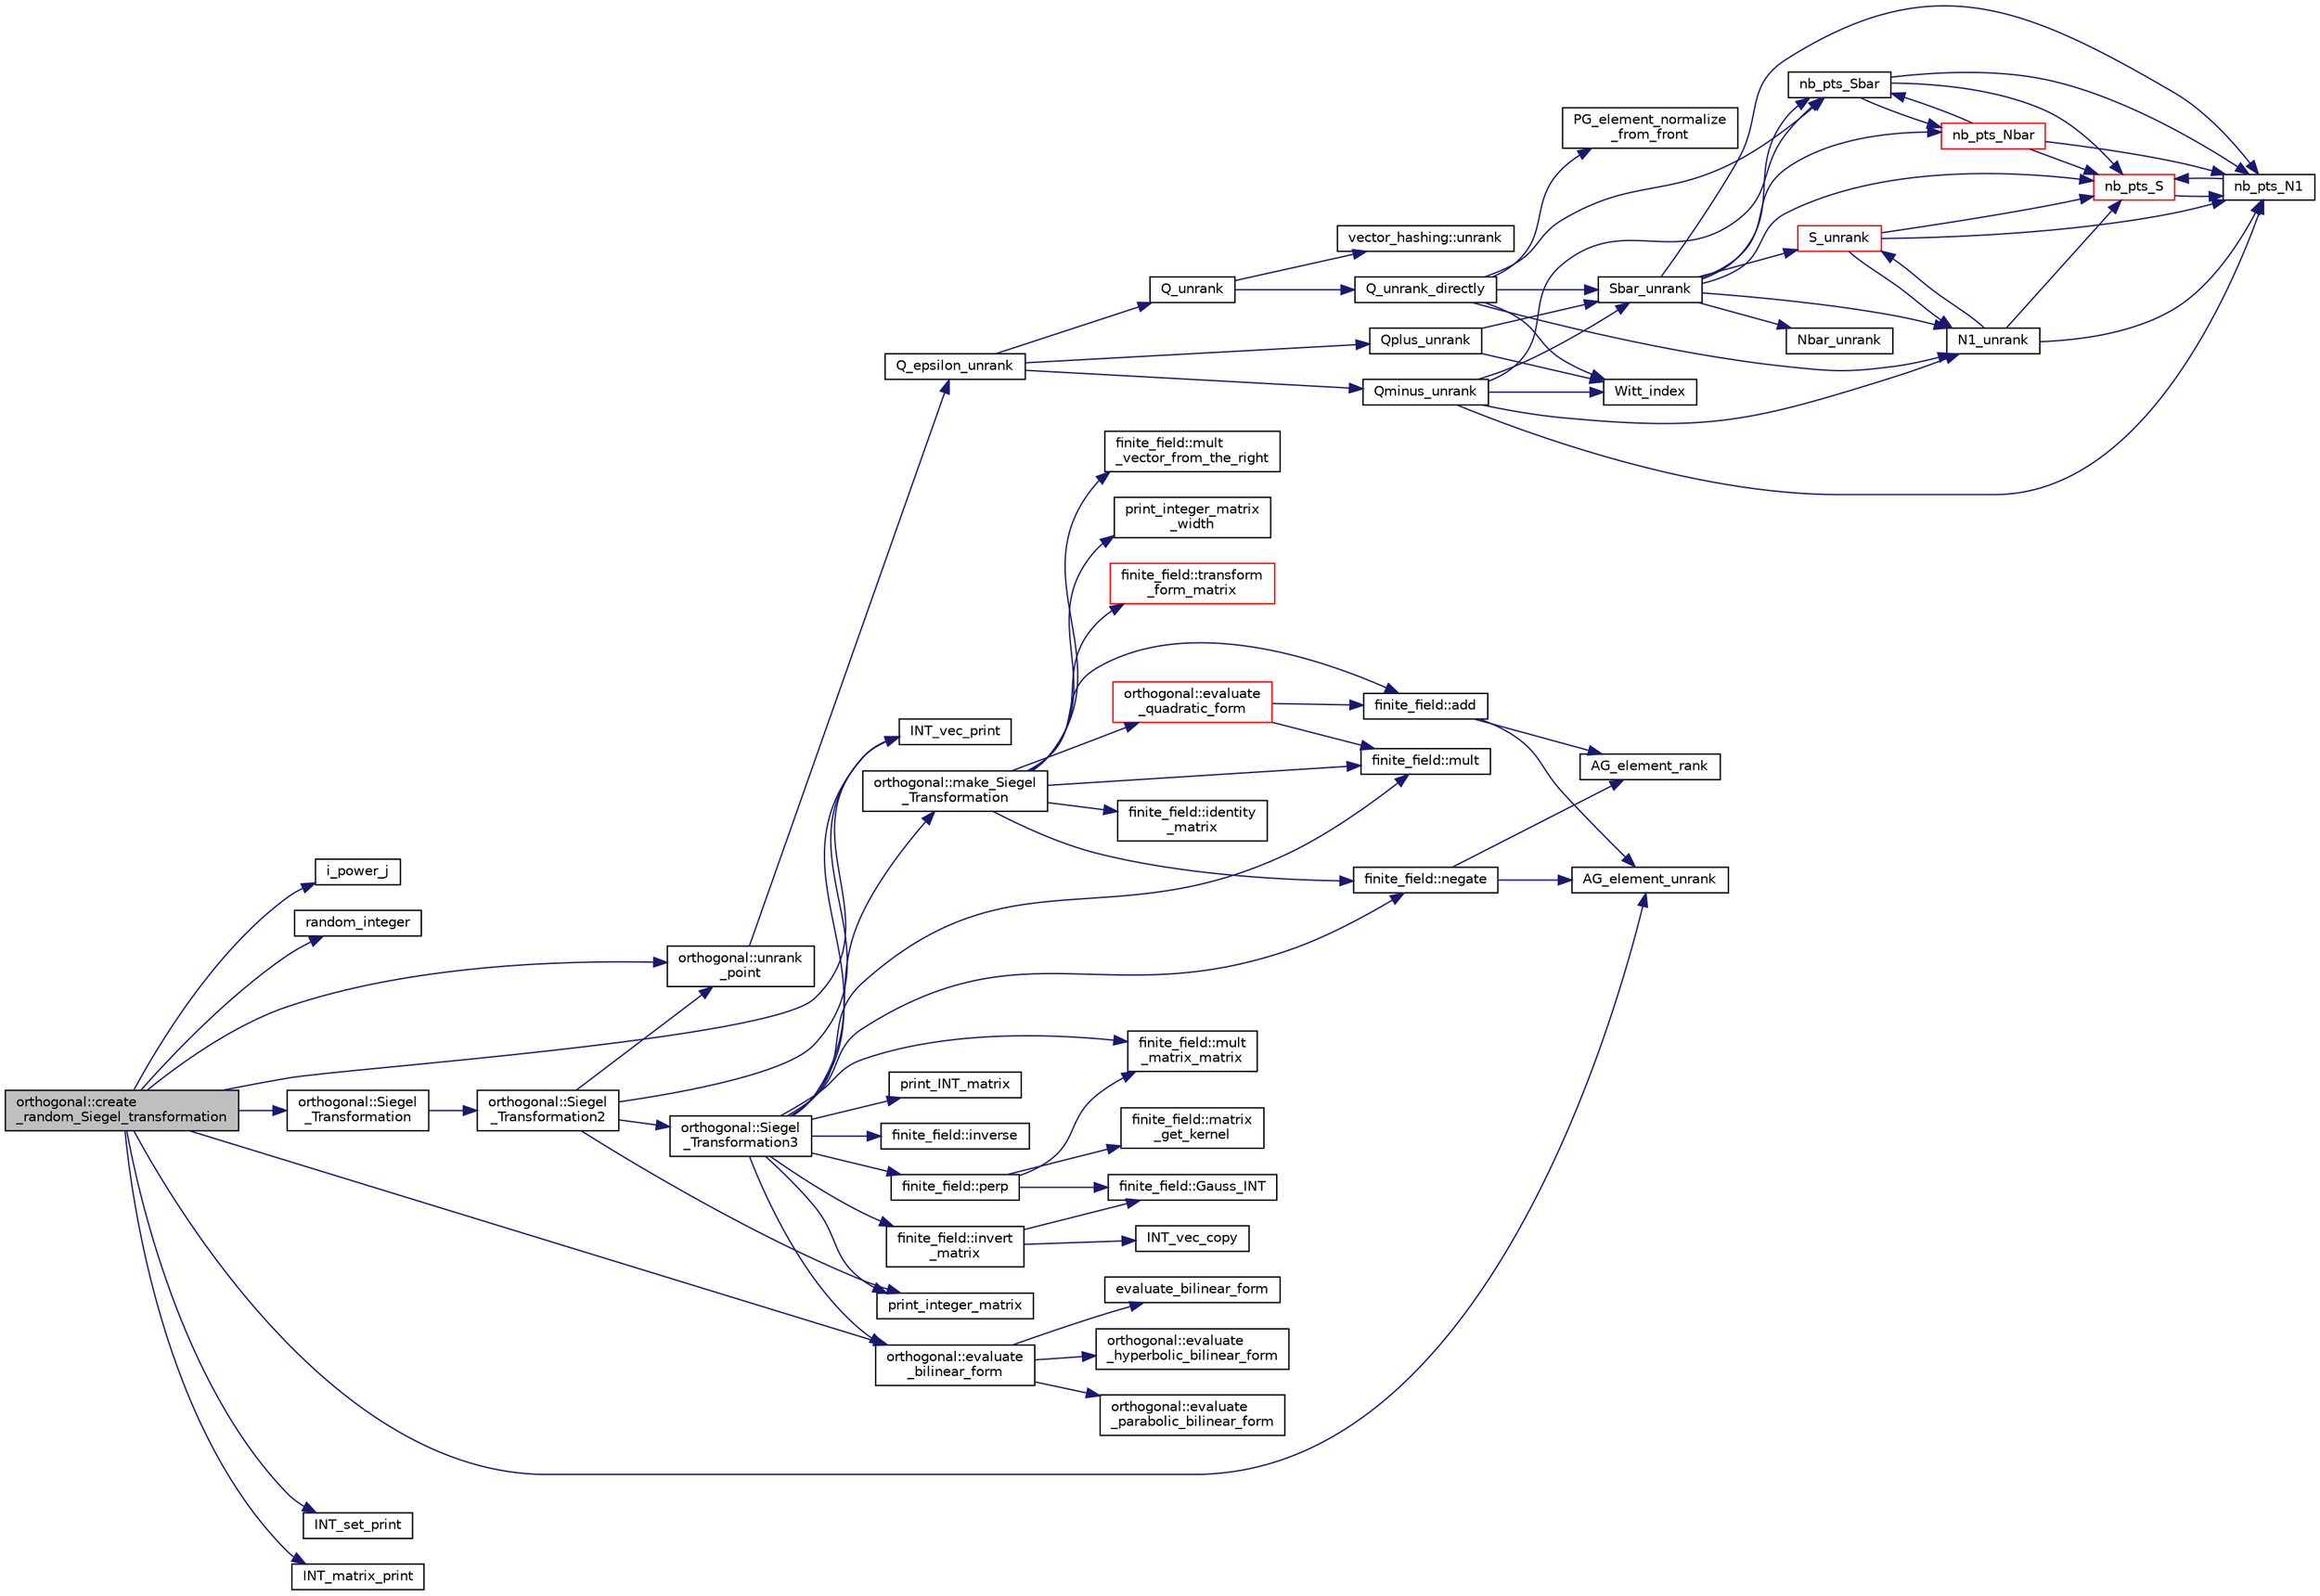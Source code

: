 digraph "orthogonal::create_random_Siegel_transformation"
{
  edge [fontname="Helvetica",fontsize="10",labelfontname="Helvetica",labelfontsize="10"];
  node [fontname="Helvetica",fontsize="10",shape=record];
  rankdir="LR";
  Node2977 [label="orthogonal::create\l_random_Siegel_transformation",height=0.2,width=0.4,color="black", fillcolor="grey75", style="filled", fontcolor="black"];
  Node2977 -> Node2978 [color="midnightblue",fontsize="10",style="solid",fontname="Helvetica"];
  Node2978 [label="i_power_j",height=0.2,width=0.4,color="black", fillcolor="white", style="filled",URL="$de/dc5/algebra__and__number__theory_8h.html#a39b321523e8957d701618bb5cac542b5"];
  Node2977 -> Node2979 [color="midnightblue",fontsize="10",style="solid",fontname="Helvetica"];
  Node2979 [label="random_integer",height=0.2,width=0.4,color="black", fillcolor="white", style="filled",URL="$d5/db4/io__and__os_8h.html#a509937846575424b1c8863e1bb96a766"];
  Node2977 -> Node2980 [color="midnightblue",fontsize="10",style="solid",fontname="Helvetica"];
  Node2980 [label="orthogonal::unrank\l_point",height=0.2,width=0.4,color="black", fillcolor="white", style="filled",URL="$d7/daa/classorthogonal.html#ab655117100f7c66c19817b84ac5ac0a0"];
  Node2980 -> Node2981 [color="midnightblue",fontsize="10",style="solid",fontname="Helvetica"];
  Node2981 [label="Q_epsilon_unrank",height=0.2,width=0.4,color="black", fillcolor="white", style="filled",URL="$d4/d67/geometry_8h.html#af162c4d30d4a6528299e37551c353e7b"];
  Node2981 -> Node2982 [color="midnightblue",fontsize="10",style="solid",fontname="Helvetica"];
  Node2982 [label="Q_unrank",height=0.2,width=0.4,color="black", fillcolor="white", style="filled",URL="$db/da0/lib_2foundations_2geometry_2orthogonal__points_8_c.html#a6d02923d5b54ef796934e753e6f5b65b"];
  Node2982 -> Node2983 [color="midnightblue",fontsize="10",style="solid",fontname="Helvetica"];
  Node2983 [label="vector_hashing::unrank",height=0.2,width=0.4,color="black", fillcolor="white", style="filled",URL="$d8/daa/classvector__hashing.html#abbebd3a96a6d27a34b9b49af99e2ed3d"];
  Node2982 -> Node2984 [color="midnightblue",fontsize="10",style="solid",fontname="Helvetica"];
  Node2984 [label="Q_unrank_directly",height=0.2,width=0.4,color="black", fillcolor="white", style="filled",URL="$db/da0/lib_2foundations_2geometry_2orthogonal__points_8_c.html#a105e7e72249e78fcf0785c69099d90ce"];
  Node2984 -> Node2985 [color="midnightblue",fontsize="10",style="solid",fontname="Helvetica"];
  Node2985 [label="Witt_index",height=0.2,width=0.4,color="black", fillcolor="white", style="filled",URL="$db/da0/lib_2foundations_2geometry_2orthogonal__points_8_c.html#ab3483ecb9859a6758f82b5327da50534"];
  Node2984 -> Node2986 [color="midnightblue",fontsize="10",style="solid",fontname="Helvetica"];
  Node2986 [label="nb_pts_Sbar",height=0.2,width=0.4,color="black", fillcolor="white", style="filled",URL="$db/da0/lib_2foundations_2geometry_2orthogonal__points_8_c.html#a986dda26505c9934c771578b084f67cc"];
  Node2986 -> Node2987 [color="midnightblue",fontsize="10",style="solid",fontname="Helvetica"];
  Node2987 [label="nb_pts_S",height=0.2,width=0.4,color="red", fillcolor="white", style="filled",URL="$db/da0/lib_2foundations_2geometry_2orthogonal__points_8_c.html#a9bc3dec6e722644d182738102c3e04f3"];
  Node2987 -> Node2989 [color="midnightblue",fontsize="10",style="solid",fontname="Helvetica"];
  Node2989 [label="nb_pts_N1",height=0.2,width=0.4,color="black", fillcolor="white", style="filled",URL="$db/da0/lib_2foundations_2geometry_2orthogonal__points_8_c.html#ae0f2e1c76523db67b4ec9629ccc35bc6"];
  Node2989 -> Node2987 [color="midnightblue",fontsize="10",style="solid",fontname="Helvetica"];
  Node2986 -> Node2990 [color="midnightblue",fontsize="10",style="solid",fontname="Helvetica"];
  Node2990 [label="nb_pts_Nbar",height=0.2,width=0.4,color="red", fillcolor="white", style="filled",URL="$db/da0/lib_2foundations_2geometry_2orthogonal__points_8_c.html#a51b4684a176c6841fd3cd6c34c684c2c"];
  Node2990 -> Node2986 [color="midnightblue",fontsize="10",style="solid",fontname="Helvetica"];
  Node2990 -> Node2987 [color="midnightblue",fontsize="10",style="solid",fontname="Helvetica"];
  Node2990 -> Node2989 [color="midnightblue",fontsize="10",style="solid",fontname="Helvetica"];
  Node2986 -> Node2989 [color="midnightblue",fontsize="10",style="solid",fontname="Helvetica"];
  Node2984 -> Node2991 [color="midnightblue",fontsize="10",style="solid",fontname="Helvetica"];
  Node2991 [label="Sbar_unrank",height=0.2,width=0.4,color="black", fillcolor="white", style="filled",URL="$db/da0/lib_2foundations_2geometry_2orthogonal__points_8_c.html#a65d9b9ccfff12dd92f4f4e8360701c98"];
  Node2991 -> Node2986 [color="midnightblue",fontsize="10",style="solid",fontname="Helvetica"];
  Node2991 -> Node2987 [color="midnightblue",fontsize="10",style="solid",fontname="Helvetica"];
  Node2991 -> Node2992 [color="midnightblue",fontsize="10",style="solid",fontname="Helvetica"];
  Node2992 [label="S_unrank",height=0.2,width=0.4,color="red", fillcolor="white", style="filled",URL="$db/da0/lib_2foundations_2geometry_2orthogonal__points_8_c.html#a18964a35af25f1b4a85f4eaeb1543d92"];
  Node2992 -> Node2987 [color="midnightblue",fontsize="10",style="solid",fontname="Helvetica"];
  Node2992 -> Node2989 [color="midnightblue",fontsize="10",style="solid",fontname="Helvetica"];
  Node2992 -> Node2994 [color="midnightblue",fontsize="10",style="solid",fontname="Helvetica"];
  Node2994 [label="N1_unrank",height=0.2,width=0.4,color="black", fillcolor="white", style="filled",URL="$db/da0/lib_2foundations_2geometry_2orthogonal__points_8_c.html#aa9427e27f7f207c1baff3a34cc5d78cf"];
  Node2994 -> Node2987 [color="midnightblue",fontsize="10",style="solid",fontname="Helvetica"];
  Node2994 -> Node2989 [color="midnightblue",fontsize="10",style="solid",fontname="Helvetica"];
  Node2994 -> Node2992 [color="midnightblue",fontsize="10",style="solid",fontname="Helvetica"];
  Node2991 -> Node2990 [color="midnightblue",fontsize="10",style="solid",fontname="Helvetica"];
  Node2991 -> Node2989 [color="midnightblue",fontsize="10",style="solid",fontname="Helvetica"];
  Node2991 -> Node2998 [color="midnightblue",fontsize="10",style="solid",fontname="Helvetica"];
  Node2998 [label="Nbar_unrank",height=0.2,width=0.4,color="black", fillcolor="white", style="filled",URL="$db/da0/lib_2foundations_2geometry_2orthogonal__points_8_c.html#ad641d8fb061c898a2c18266e263fb278"];
  Node2991 -> Node2994 [color="midnightblue",fontsize="10",style="solid",fontname="Helvetica"];
  Node2984 -> Node2999 [color="midnightblue",fontsize="10",style="solid",fontname="Helvetica"];
  Node2999 [label="PG_element_normalize\l_from_front",height=0.2,width=0.4,color="black", fillcolor="white", style="filled",URL="$d4/d67/geometry_8h.html#af675caf5f9975573455c8d93cb56bf95"];
  Node2984 -> Node2994 [color="midnightblue",fontsize="10",style="solid",fontname="Helvetica"];
  Node2981 -> Node3000 [color="midnightblue",fontsize="10",style="solid",fontname="Helvetica"];
  Node3000 [label="Qplus_unrank",height=0.2,width=0.4,color="black", fillcolor="white", style="filled",URL="$db/da0/lib_2foundations_2geometry_2orthogonal__points_8_c.html#ad50512edd586919700e033744b4a03c8"];
  Node3000 -> Node2985 [color="midnightblue",fontsize="10",style="solid",fontname="Helvetica"];
  Node3000 -> Node2991 [color="midnightblue",fontsize="10",style="solid",fontname="Helvetica"];
  Node2981 -> Node3001 [color="midnightblue",fontsize="10",style="solid",fontname="Helvetica"];
  Node3001 [label="Qminus_unrank",height=0.2,width=0.4,color="black", fillcolor="white", style="filled",URL="$db/da0/lib_2foundations_2geometry_2orthogonal__points_8_c.html#ac2dd18f435ab479095b836a483c12c7d"];
  Node3001 -> Node2985 [color="midnightblue",fontsize="10",style="solid",fontname="Helvetica"];
  Node3001 -> Node2986 [color="midnightblue",fontsize="10",style="solid",fontname="Helvetica"];
  Node3001 -> Node2991 [color="midnightblue",fontsize="10",style="solid",fontname="Helvetica"];
  Node3001 -> Node2989 [color="midnightblue",fontsize="10",style="solid",fontname="Helvetica"];
  Node3001 -> Node2994 [color="midnightblue",fontsize="10",style="solid",fontname="Helvetica"];
  Node2977 -> Node3002 [color="midnightblue",fontsize="10",style="solid",fontname="Helvetica"];
  Node3002 [label="AG_element_unrank",height=0.2,width=0.4,color="black", fillcolor="white", style="filled",URL="$d4/d67/geometry_8h.html#a4a33b86c87b2879b97cfa1327abe2885"];
  Node2977 -> Node3003 [color="midnightblue",fontsize="10",style="solid",fontname="Helvetica"];
  Node3003 [label="orthogonal::evaluate\l_bilinear_form",height=0.2,width=0.4,color="black", fillcolor="white", style="filled",URL="$d7/daa/classorthogonal.html#a1cb22ce04ab60e22852f610ec3fe5c98"];
  Node3003 -> Node3004 [color="midnightblue",fontsize="10",style="solid",fontname="Helvetica"];
  Node3004 [label="orthogonal::evaluate\l_hyperbolic_bilinear_form",height=0.2,width=0.4,color="black", fillcolor="white", style="filled",URL="$d7/daa/classorthogonal.html#a839dc01b1c59a23b054ccf70c00cc9c9"];
  Node3003 -> Node3005 [color="midnightblue",fontsize="10",style="solid",fontname="Helvetica"];
  Node3005 [label="orthogonal::evaluate\l_parabolic_bilinear_form",height=0.2,width=0.4,color="black", fillcolor="white", style="filled",URL="$d7/daa/classorthogonal.html#a8ee79da4c853cd384a0028cbebbbe0ee"];
  Node3003 -> Node3006 [color="midnightblue",fontsize="10",style="solid",fontname="Helvetica"];
  Node3006 [label="evaluate_bilinear_form",height=0.2,width=0.4,color="black", fillcolor="white", style="filled",URL="$d4/d67/geometry_8h.html#ab6f6bfa144b4d2700e3ed27497d83d5f"];
  Node2977 -> Node3007 [color="midnightblue",fontsize="10",style="solid",fontname="Helvetica"];
  Node3007 [label="INT_set_print",height=0.2,width=0.4,color="black", fillcolor="white", style="filled",URL="$df/dbf/sajeeb_8_c.html#a97614645ec11df30e0e896367f91ffd9"];
  Node2977 -> Node3008 [color="midnightblue",fontsize="10",style="solid",fontname="Helvetica"];
  Node3008 [label="orthogonal::Siegel\l_Transformation",height=0.2,width=0.4,color="black", fillcolor="white", style="filled",URL="$d7/daa/classorthogonal.html#a27258e68c99323ac8de66fedbe565a3d"];
  Node3008 -> Node3009 [color="midnightblue",fontsize="10",style="solid",fontname="Helvetica"];
  Node3009 [label="orthogonal::Siegel\l_Transformation2",height=0.2,width=0.4,color="black", fillcolor="white", style="filled",URL="$d7/daa/classorthogonal.html#aaf1945ebd71495f1b362e5091d4b30ec"];
  Node3009 -> Node2980 [color="midnightblue",fontsize="10",style="solid",fontname="Helvetica"];
  Node3009 -> Node3010 [color="midnightblue",fontsize="10",style="solid",fontname="Helvetica"];
  Node3010 [label="INT_vec_print",height=0.2,width=0.4,color="black", fillcolor="white", style="filled",URL="$df/dbf/sajeeb_8_c.html#a79a5901af0b47dd0d694109543c027fe"];
  Node3009 -> Node3011 [color="midnightblue",fontsize="10",style="solid",fontname="Helvetica"];
  Node3011 [label="orthogonal::Siegel\l_Transformation3",height=0.2,width=0.4,color="black", fillcolor="white", style="filled",URL="$d7/daa/classorthogonal.html#ac9129abf3f825e8c7d5591d1ba116ac7"];
  Node3011 -> Node3012 [color="midnightblue",fontsize="10",style="solid",fontname="Helvetica"];
  Node3012 [label="print_INT_matrix",height=0.2,width=0.4,color="black", fillcolor="white", style="filled",URL="$d2/d7c/combinatorics_8_c.html#ad4cc855d33d97d2b05e36514ffe2ef03"];
  Node3011 -> Node3010 [color="midnightblue",fontsize="10",style="solid",fontname="Helvetica"];
  Node3011 -> Node3003 [color="midnightblue",fontsize="10",style="solid",fontname="Helvetica"];
  Node3011 -> Node3013 [color="midnightblue",fontsize="10",style="solid",fontname="Helvetica"];
  Node3013 [label="finite_field::inverse",height=0.2,width=0.4,color="black", fillcolor="white", style="filled",URL="$df/d5a/classfinite__field.html#a69f2a12c01e70b7ce2d115c5221c9cdd"];
  Node3011 -> Node3014 [color="midnightblue",fontsize="10",style="solid",fontname="Helvetica"];
  Node3014 [label="finite_field::mult",height=0.2,width=0.4,color="black", fillcolor="white", style="filled",URL="$df/d5a/classfinite__field.html#a24fb5917aa6d4d656fd855b7f44a13b0"];
  Node3011 -> Node3015 [color="midnightblue",fontsize="10",style="solid",fontname="Helvetica"];
  Node3015 [label="print_integer_matrix",height=0.2,width=0.4,color="black", fillcolor="white", style="filled",URL="$d5/db4/io__and__os_8h.html#ab4d187a9b89a64102b971201b789b653"];
  Node3011 -> Node3016 [color="midnightblue",fontsize="10",style="solid",fontname="Helvetica"];
  Node3016 [label="finite_field::perp",height=0.2,width=0.4,color="black", fillcolor="white", style="filled",URL="$df/d5a/classfinite__field.html#a7f4cbb62d037e07893f3c868eea3b818"];
  Node3016 -> Node3017 [color="midnightblue",fontsize="10",style="solid",fontname="Helvetica"];
  Node3017 [label="finite_field::mult\l_matrix_matrix",height=0.2,width=0.4,color="black", fillcolor="white", style="filled",URL="$df/d5a/classfinite__field.html#a5e28706b815838d0ec34de1fa74bc3c4"];
  Node3016 -> Node3018 [color="midnightblue",fontsize="10",style="solid",fontname="Helvetica"];
  Node3018 [label="finite_field::Gauss_INT",height=0.2,width=0.4,color="black", fillcolor="white", style="filled",URL="$df/d5a/classfinite__field.html#adb676d2e80341b53751326e3a58beb11"];
  Node3016 -> Node3019 [color="midnightblue",fontsize="10",style="solid",fontname="Helvetica"];
  Node3019 [label="finite_field::matrix\l_get_kernel",height=0.2,width=0.4,color="black", fillcolor="white", style="filled",URL="$df/d5a/classfinite__field.html#ac45780a927cee936df13d04d30d2d248"];
  Node3011 -> Node3020 [color="midnightblue",fontsize="10",style="solid",fontname="Helvetica"];
  Node3020 [label="finite_field::invert\l_matrix",height=0.2,width=0.4,color="black", fillcolor="white", style="filled",URL="$df/d5a/classfinite__field.html#adab449ef01b1feafe000c8fff7ae013f"];
  Node3020 -> Node3021 [color="midnightblue",fontsize="10",style="solid",fontname="Helvetica"];
  Node3021 [label="INT_vec_copy",height=0.2,width=0.4,color="black", fillcolor="white", style="filled",URL="$df/dbf/sajeeb_8_c.html#ac2d875e27e009af6ec04d17254d11075"];
  Node3020 -> Node3018 [color="midnightblue",fontsize="10",style="solid",fontname="Helvetica"];
  Node3011 -> Node3017 [color="midnightblue",fontsize="10",style="solid",fontname="Helvetica"];
  Node3011 -> Node3022 [color="midnightblue",fontsize="10",style="solid",fontname="Helvetica"];
  Node3022 [label="finite_field::negate",height=0.2,width=0.4,color="black", fillcolor="white", style="filled",URL="$df/d5a/classfinite__field.html#aa9d798298f25d4a9262b5bc5f1733e31"];
  Node3022 -> Node3002 [color="midnightblue",fontsize="10",style="solid",fontname="Helvetica"];
  Node3022 -> Node3023 [color="midnightblue",fontsize="10",style="solid",fontname="Helvetica"];
  Node3023 [label="AG_element_rank",height=0.2,width=0.4,color="black", fillcolor="white", style="filled",URL="$d4/d67/geometry_8h.html#ab2ac908d07dd8038fd996e26bdc75c17"];
  Node3011 -> Node3024 [color="midnightblue",fontsize="10",style="solid",fontname="Helvetica"];
  Node3024 [label="orthogonal::make_Siegel\l_Transformation",height=0.2,width=0.4,color="black", fillcolor="white", style="filled",URL="$d7/daa/classorthogonal.html#a0edc12b4b658b09345e41b351e9e8d26"];
  Node3024 -> Node3025 [color="midnightblue",fontsize="10",style="solid",fontname="Helvetica"];
  Node3025 [label="orthogonal::evaluate\l_quadratic_form",height=0.2,width=0.4,color="red", fillcolor="white", style="filled",URL="$d7/daa/classorthogonal.html#ad1654c2024a7cd213942ee1d0acdb82a"];
  Node3025 -> Node3014 [color="midnightblue",fontsize="10",style="solid",fontname="Helvetica"];
  Node3025 -> Node3027 [color="midnightblue",fontsize="10",style="solid",fontname="Helvetica"];
  Node3027 [label="finite_field::add",height=0.2,width=0.4,color="black", fillcolor="white", style="filled",URL="$df/d5a/classfinite__field.html#a8f12328a27500f3c7be0c849ebbc9d14"];
  Node3027 -> Node3002 [color="midnightblue",fontsize="10",style="solid",fontname="Helvetica"];
  Node3027 -> Node3023 [color="midnightblue",fontsize="10",style="solid",fontname="Helvetica"];
  Node3024 -> Node3028 [color="midnightblue",fontsize="10",style="solid",fontname="Helvetica"];
  Node3028 [label="finite_field::identity\l_matrix",height=0.2,width=0.4,color="black", fillcolor="white", style="filled",URL="$df/d5a/classfinite__field.html#a4688997f80b8721560bccec986c23413"];
  Node3024 -> Node3029 [color="midnightblue",fontsize="10",style="solid",fontname="Helvetica"];
  Node3029 [label="finite_field::mult\l_vector_from_the_right",height=0.2,width=0.4,color="black", fillcolor="white", style="filled",URL="$df/d5a/classfinite__field.html#a7a6de59441b867aac84f3f0c711a851a"];
  Node3024 -> Node3014 [color="midnightblue",fontsize="10",style="solid",fontname="Helvetica"];
  Node3024 -> Node3027 [color="midnightblue",fontsize="10",style="solid",fontname="Helvetica"];
  Node3024 -> Node3022 [color="midnightblue",fontsize="10",style="solid",fontname="Helvetica"];
  Node3024 -> Node3030 [color="midnightblue",fontsize="10",style="solid",fontname="Helvetica"];
  Node3030 [label="print_integer_matrix\l_width",height=0.2,width=0.4,color="black", fillcolor="white", style="filled",URL="$d5/db4/io__and__os_8h.html#aa78f3e73fc2179251bd15adbcc31573f"];
  Node3024 -> Node3031 [color="midnightblue",fontsize="10",style="solid",fontname="Helvetica"];
  Node3031 [label="finite_field::transform\l_form_matrix",height=0.2,width=0.4,color="red", fillcolor="white", style="filled",URL="$df/d5a/classfinite__field.html#a6a5307b138cc307ed5c9077e49a7b748"];
  Node3009 -> Node3015 [color="midnightblue",fontsize="10",style="solid",fontname="Helvetica"];
  Node2977 -> Node3010 [color="midnightblue",fontsize="10",style="solid",fontname="Helvetica"];
  Node2977 -> Node3034 [color="midnightblue",fontsize="10",style="solid",fontname="Helvetica"];
  Node3034 [label="INT_matrix_print",height=0.2,width=0.4,color="black", fillcolor="white", style="filled",URL="$d5/db4/io__and__os_8h.html#afd4180a24bef3a2b584668a4eaf607ff"];
}

